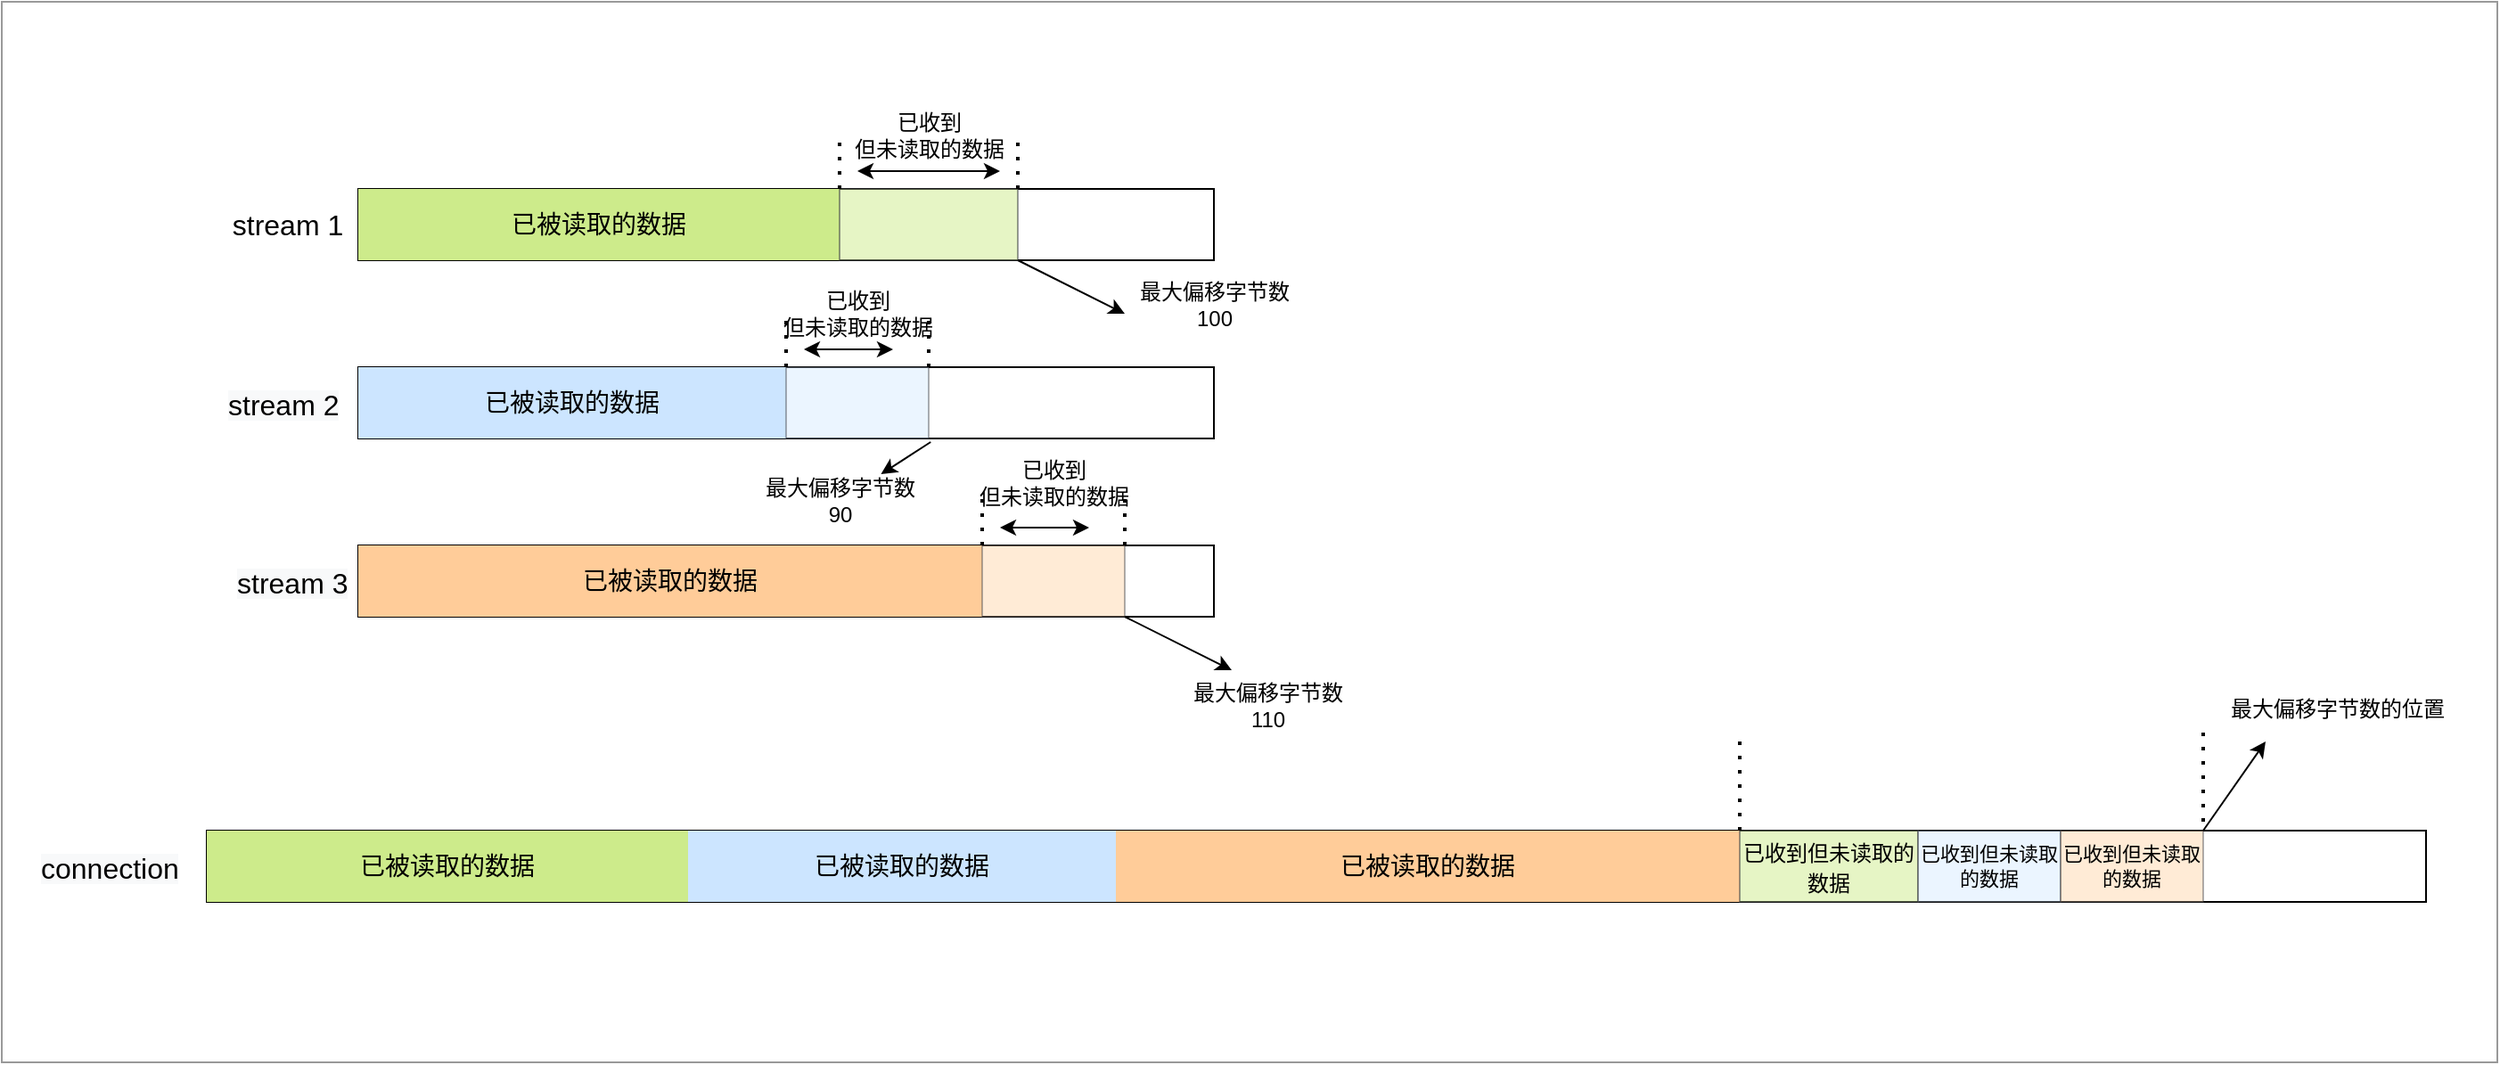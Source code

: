 <mxfile version="17.5.0" type="github">
  <diagram id="kpsbyWIFl-7CRho2f-r-" name="Page-1">
    <mxGraphModel dx="2018" dy="774" grid="1" gridSize="10" guides="1" tooltips="1" connect="1" arrows="1" fold="1" page="1" pageScale="1" pageWidth="827" pageHeight="1169" math="0" shadow="0">
      <root>
        <mxCell id="0" />
        <mxCell id="1" parent="0" />
        <mxCell id="6jbebENHfQlvfjUyyGji-51" value="" style="rounded=0;whiteSpace=wrap;html=1;fontSize=11;opacity=40;" vertex="1" parent="1">
          <mxGeometry x="-40" y="55" width="1400" height="595" as="geometry" />
        </mxCell>
        <mxCell id="6jbebENHfQlvfjUyyGji-2" value="" style="rounded=0;whiteSpace=wrap;html=1;fontSize=14;" vertex="1" parent="1">
          <mxGeometry x="160" y="160" width="480" height="40" as="geometry" />
        </mxCell>
        <mxCell id="6jbebENHfQlvfjUyyGji-3" value="" style="rounded=0;whiteSpace=wrap;html=1;fontSize=14;" vertex="1" parent="1">
          <mxGeometry x="160" y="260" width="480" height="40" as="geometry" />
        </mxCell>
        <mxCell id="6jbebENHfQlvfjUyyGji-4" value="" style="rounded=0;whiteSpace=wrap;html=1;fontSize=14;" vertex="1" parent="1">
          <mxGeometry x="160" y="360" width="480" height="40" as="geometry" />
        </mxCell>
        <mxCell id="6jbebENHfQlvfjUyyGji-5" value="&lt;span style=&quot;font-size: 14px;&quot;&gt;已被读取的数据&lt;/span&gt;" style="rounded=0;whiteSpace=wrap;html=1;fillColor=#cdeb8b;strokeColor=none;fontSize=14;" vertex="1" parent="1">
          <mxGeometry x="160" y="160" width="270" height="40" as="geometry" />
        </mxCell>
        <mxCell id="6jbebENHfQlvfjUyyGji-6" value="已被读取的数据" style="rounded=0;whiteSpace=wrap;html=1;fillColor=#cce5ff;strokeColor=none;fontSize=14;" vertex="1" parent="1">
          <mxGeometry x="160" y="260" width="240" height="40" as="geometry" />
        </mxCell>
        <mxCell id="6jbebENHfQlvfjUyyGji-7" value="&lt;span style=&quot;font-size: 14px;&quot;&gt;已被读取的数据&lt;/span&gt;" style="rounded=0;whiteSpace=wrap;html=1;fillColor=#ffcc99;strokeColor=none;fontSize=14;" vertex="1" parent="1">
          <mxGeometry x="160" y="360" width="350" height="40" as="geometry" />
        </mxCell>
        <mxCell id="6jbebENHfQlvfjUyyGji-9" value="" style="rounded=0;whiteSpace=wrap;html=1;fillColor=#cdeb8b;strokeColor=#36393d;opacity=50;fontSize=14;" vertex="1" parent="1">
          <mxGeometry x="430" y="160" width="100" height="40" as="geometry" />
        </mxCell>
        <mxCell id="6jbebENHfQlvfjUyyGji-10" value="" style="rounded=0;whiteSpace=wrap;html=1;fillColor=#cce5ff;strokeColor=#36393d;opacity=40;fontSize=14;" vertex="1" parent="1">
          <mxGeometry x="400" y="260" width="80" height="40" as="geometry" />
        </mxCell>
        <mxCell id="6jbebENHfQlvfjUyyGji-11" value="" style="rounded=0;whiteSpace=wrap;html=1;fillColor=#ffcc99;strokeColor=#36393d;opacity=40;fontSize=14;" vertex="1" parent="1">
          <mxGeometry x="510" y="360" width="80" height="40" as="geometry" />
        </mxCell>
        <mxCell id="6jbebENHfQlvfjUyyGji-12" value="" style="endArrow=none;dashed=1;html=1;dashPattern=1 3;strokeWidth=2;rounded=0;exitX=0;exitY=0;exitDx=0;exitDy=0;fontSize=14;" edge="1" parent="1" source="6jbebENHfQlvfjUyyGji-11">
          <mxGeometry width="50" height="50" relative="1" as="geometry">
            <mxPoint x="570" y="360" as="sourcePoint" />
            <mxPoint x="510" y="330" as="targetPoint" />
          </mxGeometry>
        </mxCell>
        <mxCell id="6jbebENHfQlvfjUyyGji-13" value="" style="endArrow=none;dashed=1;html=1;dashPattern=1 3;strokeWidth=2;rounded=0;exitX=0;exitY=0;exitDx=0;exitDy=0;fontSize=14;" edge="1" parent="1">
          <mxGeometry width="50" height="50" relative="1" as="geometry">
            <mxPoint x="590" y="360" as="sourcePoint" />
            <mxPoint x="590" y="330" as="targetPoint" />
          </mxGeometry>
        </mxCell>
        <mxCell id="6jbebENHfQlvfjUyyGji-14" value="已收到&lt;br style=&quot;font-size: 12px;&quot;&gt;但未读取的数据" style="text;html=1;align=center;verticalAlign=middle;resizable=0;points=[];autosize=1;strokeColor=none;fillColor=none;fontSize=12;" vertex="1" parent="1">
          <mxGeometry x="500" y="310" width="100" height="30" as="geometry" />
        </mxCell>
        <mxCell id="6jbebENHfQlvfjUyyGji-15" value="" style="endArrow=classic;startArrow=classic;html=1;rounded=0;fontSize=14;" edge="1" parent="1">
          <mxGeometry width="50" height="50" relative="1" as="geometry">
            <mxPoint x="520" y="350" as="sourcePoint" />
            <mxPoint x="570" y="350" as="targetPoint" />
          </mxGeometry>
        </mxCell>
        <mxCell id="6jbebENHfQlvfjUyyGji-16" value="" style="endArrow=classic;html=1;rounded=0;exitX=1;exitY=1;exitDx=0;exitDy=0;fontSize=14;" edge="1" parent="1" source="6jbebENHfQlvfjUyyGji-11">
          <mxGeometry width="50" height="50" relative="1" as="geometry">
            <mxPoint x="750" y="550" as="sourcePoint" />
            <mxPoint x="650" y="430" as="targetPoint" />
          </mxGeometry>
        </mxCell>
        <mxCell id="6jbebENHfQlvfjUyyGji-18" value="" style="endArrow=none;dashed=1;html=1;dashPattern=1 3;strokeWidth=2;rounded=0;exitX=0;exitY=0;exitDx=0;exitDy=0;fontSize=14;" edge="1" parent="1">
          <mxGeometry width="50" height="50" relative="1" as="geometry">
            <mxPoint x="400" y="260" as="sourcePoint" />
            <mxPoint x="400" y="230" as="targetPoint" />
          </mxGeometry>
        </mxCell>
        <mxCell id="6jbebENHfQlvfjUyyGji-19" value="" style="endArrow=none;dashed=1;html=1;dashPattern=1 3;strokeWidth=2;rounded=0;exitX=0;exitY=0;exitDx=0;exitDy=0;fontSize=14;" edge="1" parent="1">
          <mxGeometry width="50" height="50" relative="1" as="geometry">
            <mxPoint x="480" y="260" as="sourcePoint" />
            <mxPoint x="480" y="230" as="targetPoint" />
          </mxGeometry>
        </mxCell>
        <mxCell id="6jbebENHfQlvfjUyyGji-20" value="已收到&lt;br style=&quot;font-size: 12px;&quot;&gt;但未读取的数据" style="text;html=1;align=center;verticalAlign=middle;resizable=0;points=[];autosize=1;strokeColor=none;fillColor=none;fontSize=12;" vertex="1" parent="1">
          <mxGeometry x="390" y="215" width="100" height="30" as="geometry" />
        </mxCell>
        <mxCell id="6jbebENHfQlvfjUyyGji-21" value="" style="endArrow=classic;startArrow=classic;html=1;rounded=0;fontSize=14;" edge="1" parent="1">
          <mxGeometry width="50" height="50" relative="1" as="geometry">
            <mxPoint x="410" y="250" as="sourcePoint" />
            <mxPoint x="460" y="250" as="targetPoint" />
          </mxGeometry>
        </mxCell>
        <mxCell id="6jbebENHfQlvfjUyyGji-22" value="" style="endArrow=none;dashed=1;html=1;dashPattern=1 3;strokeWidth=2;rounded=0;exitX=0;exitY=0;exitDx=0;exitDy=0;fontSize=14;" edge="1" parent="1">
          <mxGeometry width="50" height="50" relative="1" as="geometry">
            <mxPoint x="430" y="160" as="sourcePoint" />
            <mxPoint x="430" y="130" as="targetPoint" />
          </mxGeometry>
        </mxCell>
        <mxCell id="6jbebENHfQlvfjUyyGji-23" value="" style="endArrow=none;dashed=1;html=1;dashPattern=1 3;strokeWidth=2;rounded=0;exitX=0;exitY=0;exitDx=0;exitDy=0;fontSize=14;" edge="1" parent="1">
          <mxGeometry width="50" height="50" relative="1" as="geometry">
            <mxPoint x="530" y="160" as="sourcePoint" />
            <mxPoint x="530" y="130" as="targetPoint" />
          </mxGeometry>
        </mxCell>
        <mxCell id="6jbebENHfQlvfjUyyGji-25" value="" style="endArrow=classic;startArrow=classic;html=1;rounded=0;fontSize=14;" edge="1" parent="1">
          <mxGeometry width="50" height="50" relative="1" as="geometry">
            <mxPoint x="440" y="150" as="sourcePoint" />
            <mxPoint x="520" y="150" as="targetPoint" />
          </mxGeometry>
        </mxCell>
        <mxCell id="6jbebENHfQlvfjUyyGji-26" value="" style="endArrow=classic;html=1;rounded=0;exitX=0.669;exitY=1.05;exitDx=0;exitDy=0;exitPerimeter=0;fontSize=14;" edge="1" parent="1" source="6jbebENHfQlvfjUyyGji-3" target="6jbebENHfQlvfjUyyGji-30">
          <mxGeometry width="50" height="50" relative="1" as="geometry">
            <mxPoint x="560" y="300" as="sourcePoint" />
            <mxPoint x="480" y="330" as="targetPoint" />
          </mxGeometry>
        </mxCell>
        <mxCell id="6jbebENHfQlvfjUyyGji-27" value="" style="endArrow=classic;html=1;rounded=0;exitX=1;exitY=1;exitDx=0;exitDy=0;fontSize=14;" edge="1" parent="1">
          <mxGeometry width="50" height="50" relative="1" as="geometry">
            <mxPoint x="530" y="200" as="sourcePoint" />
            <mxPoint x="590" y="230" as="targetPoint" />
          </mxGeometry>
        </mxCell>
        <mxCell id="6jbebENHfQlvfjUyyGji-28" value="最大偏移字节数&lt;br style=&quot;font-size: 12px;&quot;&gt;100" style="text;html=1;align=center;verticalAlign=middle;resizable=0;points=[];autosize=1;strokeColor=none;fillColor=none;fontSize=12;" vertex="1" parent="1">
          <mxGeometry x="590" y="210" width="100" height="30" as="geometry" />
        </mxCell>
        <mxCell id="6jbebENHfQlvfjUyyGji-29" value="已收到&lt;br style=&quot;font-size: 12px;&quot;&gt;但未读取的数据" style="text;html=1;align=center;verticalAlign=middle;resizable=0;points=[];autosize=1;strokeColor=none;fillColor=none;fontSize=12;" vertex="1" parent="1">
          <mxGeometry x="430" y="115" width="100" height="30" as="geometry" />
        </mxCell>
        <mxCell id="6jbebENHfQlvfjUyyGji-30" value="最大偏移字节数&lt;br style=&quot;font-size: 12px;&quot;&gt;90" style="text;html=1;align=center;verticalAlign=middle;resizable=0;points=[];autosize=1;strokeColor=none;fillColor=none;fontSize=12;" vertex="1" parent="1">
          <mxGeometry x="380" y="320" width="100" height="30" as="geometry" />
        </mxCell>
        <mxCell id="6jbebENHfQlvfjUyyGji-31" value="最大偏移字节数&lt;br style=&quot;font-size: 12px;&quot;&gt;110" style="text;html=1;align=center;verticalAlign=middle;resizable=0;points=[];autosize=1;strokeColor=none;fillColor=none;fontSize=12;" vertex="1" parent="1">
          <mxGeometry x="620" y="435" width="100" height="30" as="geometry" />
        </mxCell>
        <mxCell id="6jbebENHfQlvfjUyyGji-33" value="stream 1" style="text;html=1;align=center;verticalAlign=middle;resizable=0;points=[];autosize=1;strokeColor=none;fillColor=none;fontSize=16;" vertex="1" parent="1">
          <mxGeometry x="80" y="170" width="80" height="20" as="geometry" />
        </mxCell>
        <mxCell id="6jbebENHfQlvfjUyyGji-34" value="&lt;span style=&quot;color: rgb(0, 0, 0); font-family: helvetica; font-size: 16px; font-style: normal; font-weight: 400; letter-spacing: normal; text-align: center; text-indent: 0px; text-transform: none; word-spacing: 0px; background-color: rgb(248, 249, 250); display: inline; float: none;&quot;&gt;stream 2&lt;br style=&quot;font-size: 16px;&quot;&gt;&lt;/span&gt;" style="text;whiteSpace=wrap;html=1;fontSize=16;" vertex="1" parent="1">
          <mxGeometry x="85" y="265" width="70" height="30" as="geometry" />
        </mxCell>
        <mxCell id="6jbebENHfQlvfjUyyGji-35" value="&lt;span style=&quot;color: rgb(0, 0, 0); font-family: helvetica; font-size: 16px; font-style: normal; font-weight: 400; letter-spacing: normal; text-align: center; text-indent: 0px; text-transform: none; word-spacing: 0px; background-color: rgb(248, 249, 250); display: inline; float: none;&quot;&gt;stream 3&lt;br style=&quot;font-size: 16px;&quot;&gt;&lt;/span&gt;" style="text;whiteSpace=wrap;html=1;fontSize=16;" vertex="1" parent="1">
          <mxGeometry x="90" y="365" width="70" height="30" as="geometry" />
        </mxCell>
        <mxCell id="6jbebENHfQlvfjUyyGji-36" style="edgeStyle=orthogonalEdgeStyle;rounded=0;orthogonalLoop=1;jettySize=auto;html=1;exitX=0.5;exitY=1;exitDx=0;exitDy=0;fontSize=16;" edge="1" parent="1" source="6jbebENHfQlvfjUyyGji-34" target="6jbebENHfQlvfjUyyGji-34">
          <mxGeometry relative="1" as="geometry" />
        </mxCell>
        <mxCell id="6jbebENHfQlvfjUyyGji-38" value="" style="rounded=0;whiteSpace=wrap;html=1;fontSize=14;" vertex="1" parent="1">
          <mxGeometry x="75" y="520" width="1245" height="40" as="geometry" />
        </mxCell>
        <mxCell id="6jbebENHfQlvfjUyyGji-39" value="&lt;span style=&quot;color: rgb(0 , 0 , 0) ; font-family: &amp;#34;helvetica&amp;#34; ; font-size: 16px ; font-style: normal ; font-weight: 400 ; letter-spacing: normal ; text-align: center ; text-indent: 0px ; text-transform: none ; word-spacing: 0px ; background-color: rgb(248 , 249 , 250) ; display: inline ; float: none&quot;&gt;connection&lt;br style=&quot;font-size: 16px&quot;&gt;&lt;/span&gt;" style="text;whiteSpace=wrap;html=1;fontSize=16;" vertex="1" parent="1">
          <mxGeometry x="-20" y="525" width="70" height="30" as="geometry" />
        </mxCell>
        <mxCell id="6jbebENHfQlvfjUyyGji-40" value="&lt;span style=&quot;font-size: 14px;&quot;&gt;已被读取的数据&lt;/span&gt;" style="rounded=0;whiteSpace=wrap;html=1;fillColor=#cdeb8b;strokeColor=none;fontSize=14;" vertex="1" parent="1">
          <mxGeometry x="75" y="520" width="270" height="40" as="geometry" />
        </mxCell>
        <mxCell id="6jbebENHfQlvfjUyyGji-41" value="&lt;span style=&quot;font-size: 14px;&quot;&gt;已被读取的数据&lt;/span&gt;" style="rounded=0;whiteSpace=wrap;html=1;fillColor=#ffcc99;strokeColor=none;fontSize=14;" vertex="1" parent="1">
          <mxGeometry x="585" y="520" width="350" height="40" as="geometry" />
        </mxCell>
        <mxCell id="6jbebENHfQlvfjUyyGji-42" value="已被读取的数据" style="rounded=0;whiteSpace=wrap;html=1;fillColor=#cce5ff;strokeColor=none;fontSize=14;" vertex="1" parent="1">
          <mxGeometry x="345" y="520" width="240" height="40" as="geometry" />
        </mxCell>
        <mxCell id="6jbebENHfQlvfjUyyGji-43" value="&lt;span style=&quot;font-size: 12px&quot;&gt;已收到&lt;/span&gt;&lt;span style=&quot;font-size: 12px&quot;&gt;但未读取的数据&lt;/span&gt;" style="rounded=0;whiteSpace=wrap;html=1;fillColor=#cdeb8b;strokeColor=#36393d;opacity=50;fontSize=14;" vertex="1" parent="1">
          <mxGeometry x="935" y="520" width="100" height="40" as="geometry" />
        </mxCell>
        <mxCell id="6jbebENHfQlvfjUyyGji-44" value="&lt;span style=&quot;font-size: 11px&quot;&gt;已收到&lt;/span&gt;&lt;span style=&quot;font-size: 11px&quot;&gt;但未读取的数据&lt;/span&gt;" style="rounded=0;whiteSpace=wrap;html=1;fillColor=#cce5ff;strokeColor=#36393d;opacity=40;fontSize=11;" vertex="1" parent="1">
          <mxGeometry x="1035" y="520" width="80" height="40" as="geometry" />
        </mxCell>
        <mxCell id="6jbebENHfQlvfjUyyGji-45" value="&lt;span style=&quot;font-size: 11px&quot;&gt;已收到&lt;/span&gt;&lt;span style=&quot;font-size: 11px&quot;&gt;但未读取的数据&lt;/span&gt;" style="rounded=0;whiteSpace=wrap;html=1;fillColor=#ffcc99;strokeColor=#36393d;opacity=40;fontSize=11;" vertex="1" parent="1">
          <mxGeometry x="1115" y="520" width="80" height="40" as="geometry" />
        </mxCell>
        <mxCell id="6jbebENHfQlvfjUyyGji-47" value="" style="endArrow=none;dashed=1;html=1;dashPattern=1 3;strokeWidth=2;rounded=0;fontSize=16;exitX=1;exitY=0;exitDx=0;exitDy=0;" edge="1" parent="1" source="6jbebENHfQlvfjUyyGji-41">
          <mxGeometry width="50" height="50" relative="1" as="geometry">
            <mxPoint x="960" y="460" as="sourcePoint" />
            <mxPoint x="935" y="470" as="targetPoint" />
          </mxGeometry>
        </mxCell>
        <mxCell id="6jbebENHfQlvfjUyyGji-48" value="" style="endArrow=none;dashed=1;html=1;dashPattern=1 3;strokeWidth=2;rounded=0;fontSize=16;exitX=1;exitY=0;exitDx=0;exitDy=0;" edge="1" parent="1">
          <mxGeometry width="50" height="50" relative="1" as="geometry">
            <mxPoint x="1195" y="515" as="sourcePoint" />
            <mxPoint x="1195" y="465" as="targetPoint" />
          </mxGeometry>
        </mxCell>
        <mxCell id="6jbebENHfQlvfjUyyGji-49" value="&lt;span style=&quot;font-size: 12px&quot;&gt;最大偏移字节数的位置&lt;/span&gt;" style="text;html=1;align=center;verticalAlign=middle;resizable=0;points=[];autosize=1;strokeColor=none;fillColor=none;fontSize=16;" vertex="1" parent="1">
          <mxGeometry x="1200" y="435" width="140" height="30" as="geometry" />
        </mxCell>
        <mxCell id="6jbebENHfQlvfjUyyGji-50" value="" style="endArrow=classic;html=1;rounded=0;fontSize=16;exitX=1;exitY=0;exitDx=0;exitDy=0;" edge="1" parent="1" source="6jbebENHfQlvfjUyyGji-45">
          <mxGeometry width="50" height="50" relative="1" as="geometry">
            <mxPoint x="900" y="390" as="sourcePoint" />
            <mxPoint x="1230" y="470" as="targetPoint" />
          </mxGeometry>
        </mxCell>
      </root>
    </mxGraphModel>
  </diagram>
</mxfile>
